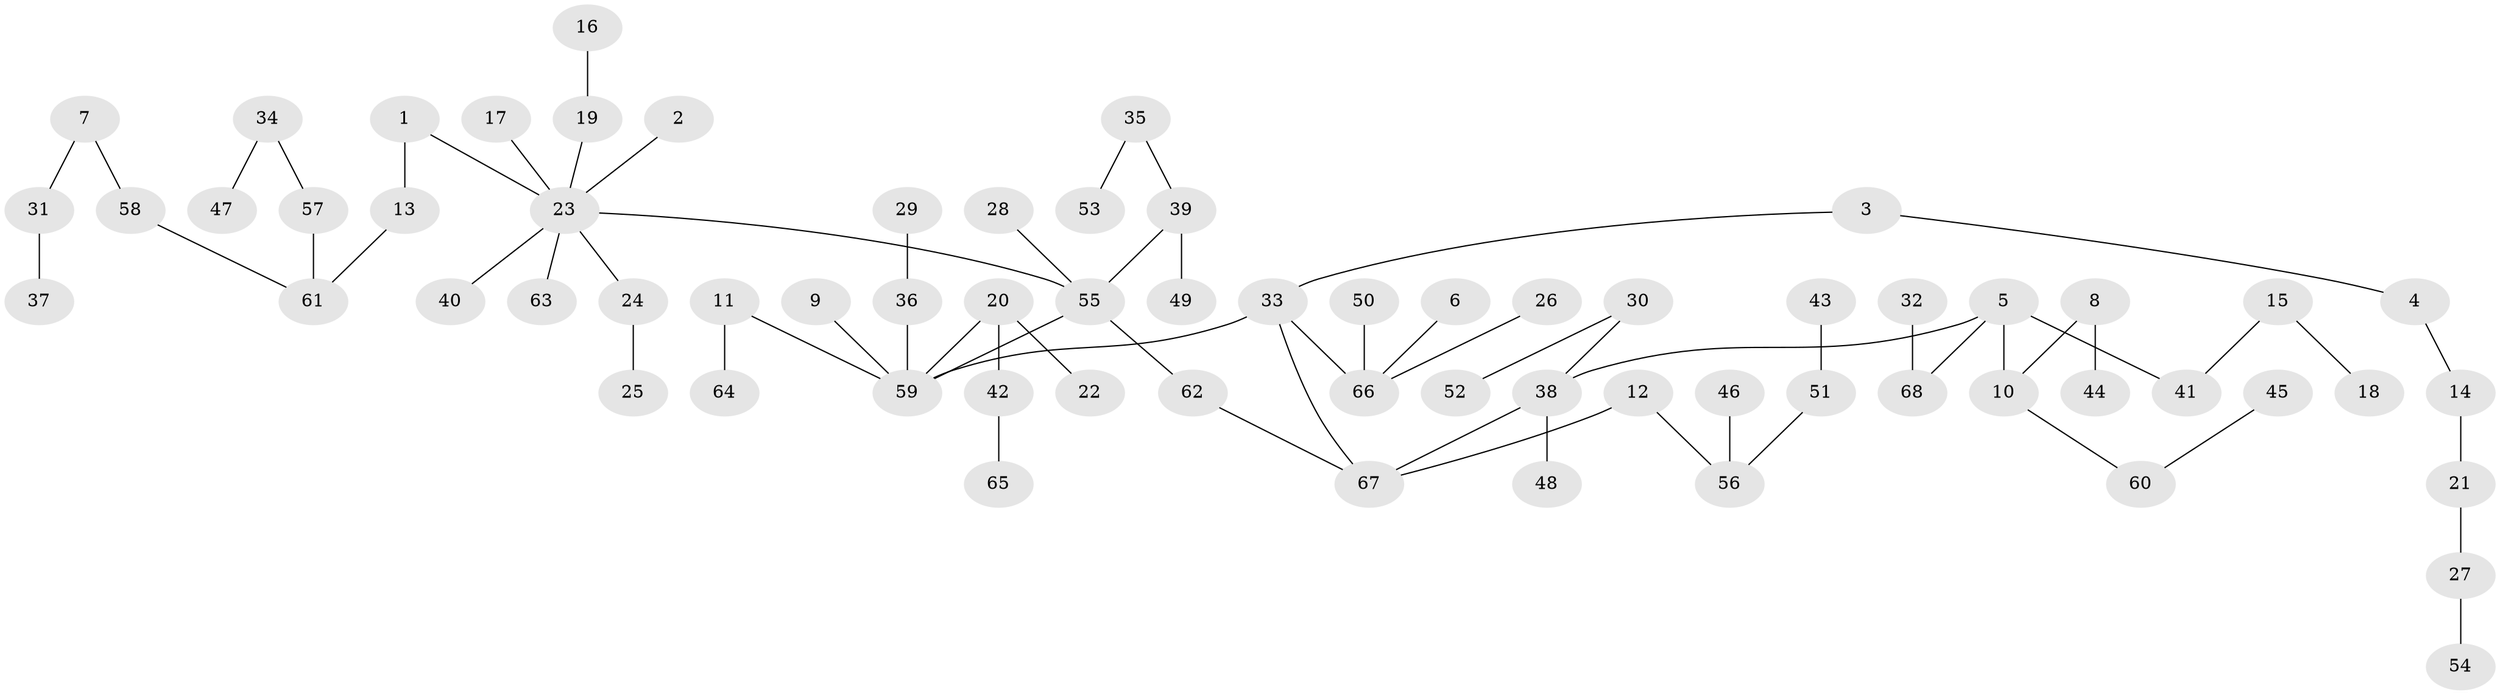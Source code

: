 // original degree distribution, {4: 0.05309734513274336, 6: 0.008849557522123894, 2: 0.2831858407079646, 9: 0.008849557522123894, 1: 0.4778761061946903, 7: 0.008849557522123894, 3: 0.12389380530973451, 5: 0.035398230088495575}
// Generated by graph-tools (version 1.1) at 2025/36/03/04/25 23:36:03]
// undirected, 68 vertices, 68 edges
graph export_dot {
  node [color=gray90,style=filled];
  1;
  2;
  3;
  4;
  5;
  6;
  7;
  8;
  9;
  10;
  11;
  12;
  13;
  14;
  15;
  16;
  17;
  18;
  19;
  20;
  21;
  22;
  23;
  24;
  25;
  26;
  27;
  28;
  29;
  30;
  31;
  32;
  33;
  34;
  35;
  36;
  37;
  38;
  39;
  40;
  41;
  42;
  43;
  44;
  45;
  46;
  47;
  48;
  49;
  50;
  51;
  52;
  53;
  54;
  55;
  56;
  57;
  58;
  59;
  60;
  61;
  62;
  63;
  64;
  65;
  66;
  67;
  68;
  1 -- 13 [weight=1.0];
  1 -- 23 [weight=1.0];
  2 -- 23 [weight=1.0];
  3 -- 4 [weight=1.0];
  3 -- 33 [weight=1.0];
  4 -- 14 [weight=1.0];
  5 -- 10 [weight=1.0];
  5 -- 38 [weight=1.0];
  5 -- 41 [weight=1.0];
  5 -- 68 [weight=1.0];
  6 -- 66 [weight=1.0];
  7 -- 31 [weight=1.0];
  7 -- 58 [weight=1.0];
  8 -- 10 [weight=1.0];
  8 -- 44 [weight=1.0];
  9 -- 59 [weight=1.0];
  10 -- 60 [weight=1.0];
  11 -- 59 [weight=1.0];
  11 -- 64 [weight=1.0];
  12 -- 56 [weight=1.0];
  12 -- 67 [weight=1.0];
  13 -- 61 [weight=1.0];
  14 -- 21 [weight=1.0];
  15 -- 18 [weight=1.0];
  15 -- 41 [weight=1.0];
  16 -- 19 [weight=1.0];
  17 -- 23 [weight=1.0];
  19 -- 23 [weight=1.0];
  20 -- 22 [weight=1.0];
  20 -- 42 [weight=1.0];
  20 -- 59 [weight=1.0];
  21 -- 27 [weight=1.0];
  23 -- 24 [weight=1.0];
  23 -- 40 [weight=1.0];
  23 -- 55 [weight=1.0];
  23 -- 63 [weight=1.0];
  24 -- 25 [weight=1.0];
  26 -- 66 [weight=1.0];
  27 -- 54 [weight=1.0];
  28 -- 55 [weight=1.0];
  29 -- 36 [weight=1.0];
  30 -- 38 [weight=1.0];
  30 -- 52 [weight=1.0];
  31 -- 37 [weight=1.0];
  32 -- 68 [weight=1.0];
  33 -- 59 [weight=1.0];
  33 -- 66 [weight=1.0];
  33 -- 67 [weight=1.0];
  34 -- 47 [weight=1.0];
  34 -- 57 [weight=1.0];
  35 -- 39 [weight=1.0];
  35 -- 53 [weight=1.0];
  36 -- 59 [weight=1.0];
  38 -- 48 [weight=1.0];
  38 -- 67 [weight=1.0];
  39 -- 49 [weight=1.0];
  39 -- 55 [weight=1.0];
  42 -- 65 [weight=1.0];
  43 -- 51 [weight=1.0];
  45 -- 60 [weight=1.0];
  46 -- 56 [weight=1.0];
  50 -- 66 [weight=1.0];
  51 -- 56 [weight=1.0];
  55 -- 59 [weight=1.0];
  55 -- 62 [weight=1.0];
  57 -- 61 [weight=1.0];
  58 -- 61 [weight=1.0];
  62 -- 67 [weight=1.0];
}
